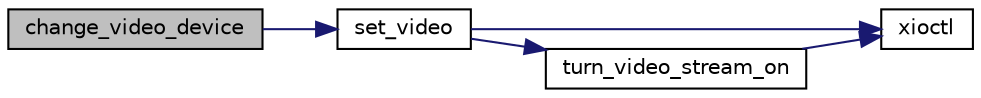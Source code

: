 digraph G
{
  edge [fontname="Helvetica",fontsize="10",labelfontname="Helvetica",labelfontsize="10"];
  node [fontname="Helvetica",fontsize="10",shape=record];
  rankdir="LR";
  Node1 [label="change_video_device",height=0.2,width=0.4,color="black", fillcolor="grey75", style="filled" fontcolor="black"];
  Node1 -> Node2 [color="midnightblue",fontsize="10",style="solid",fontname="Helvetica"];
  Node2 [label="set_video",height=0.2,width=0.4,color="black", fillcolor="white", style="filled",URL="$cacatalk_8c.html#af94b7f7637d9f1d5d6338bdb13cdbfbb",tooltip="Sets the video device using the V4L2 driver."];
  Node2 -> Node3 [color="midnightblue",fontsize="10",style="solid",fontname="Helvetica"];
  Node3 [label="xioctl",height=0.2,width=0.4,color="black", fillcolor="white", style="filled",URL="$cacatalk_8c.html#a22cce36344ad43e1d0742f8af3ba7296",tooltip="It persistently calls the v4l2_ioctl() function to program the V4L2 device."];
  Node2 -> Node4 [color="midnightblue",fontsize="10",style="solid",fontname="Helvetica"];
  Node4 [label="turn_video_stream_on",height=0.2,width=0.4,color="black", fillcolor="white", style="filled",URL="$cacatalk_8c.html#a3600698b52c926004b0546164aef62ca",tooltip="Attempts to turn the video stream on and sets the related indicated flag in the passed structure..."];
  Node4 -> Node3 [color="midnightblue",fontsize="10",style="solid",fontname="Helvetica"];
}
